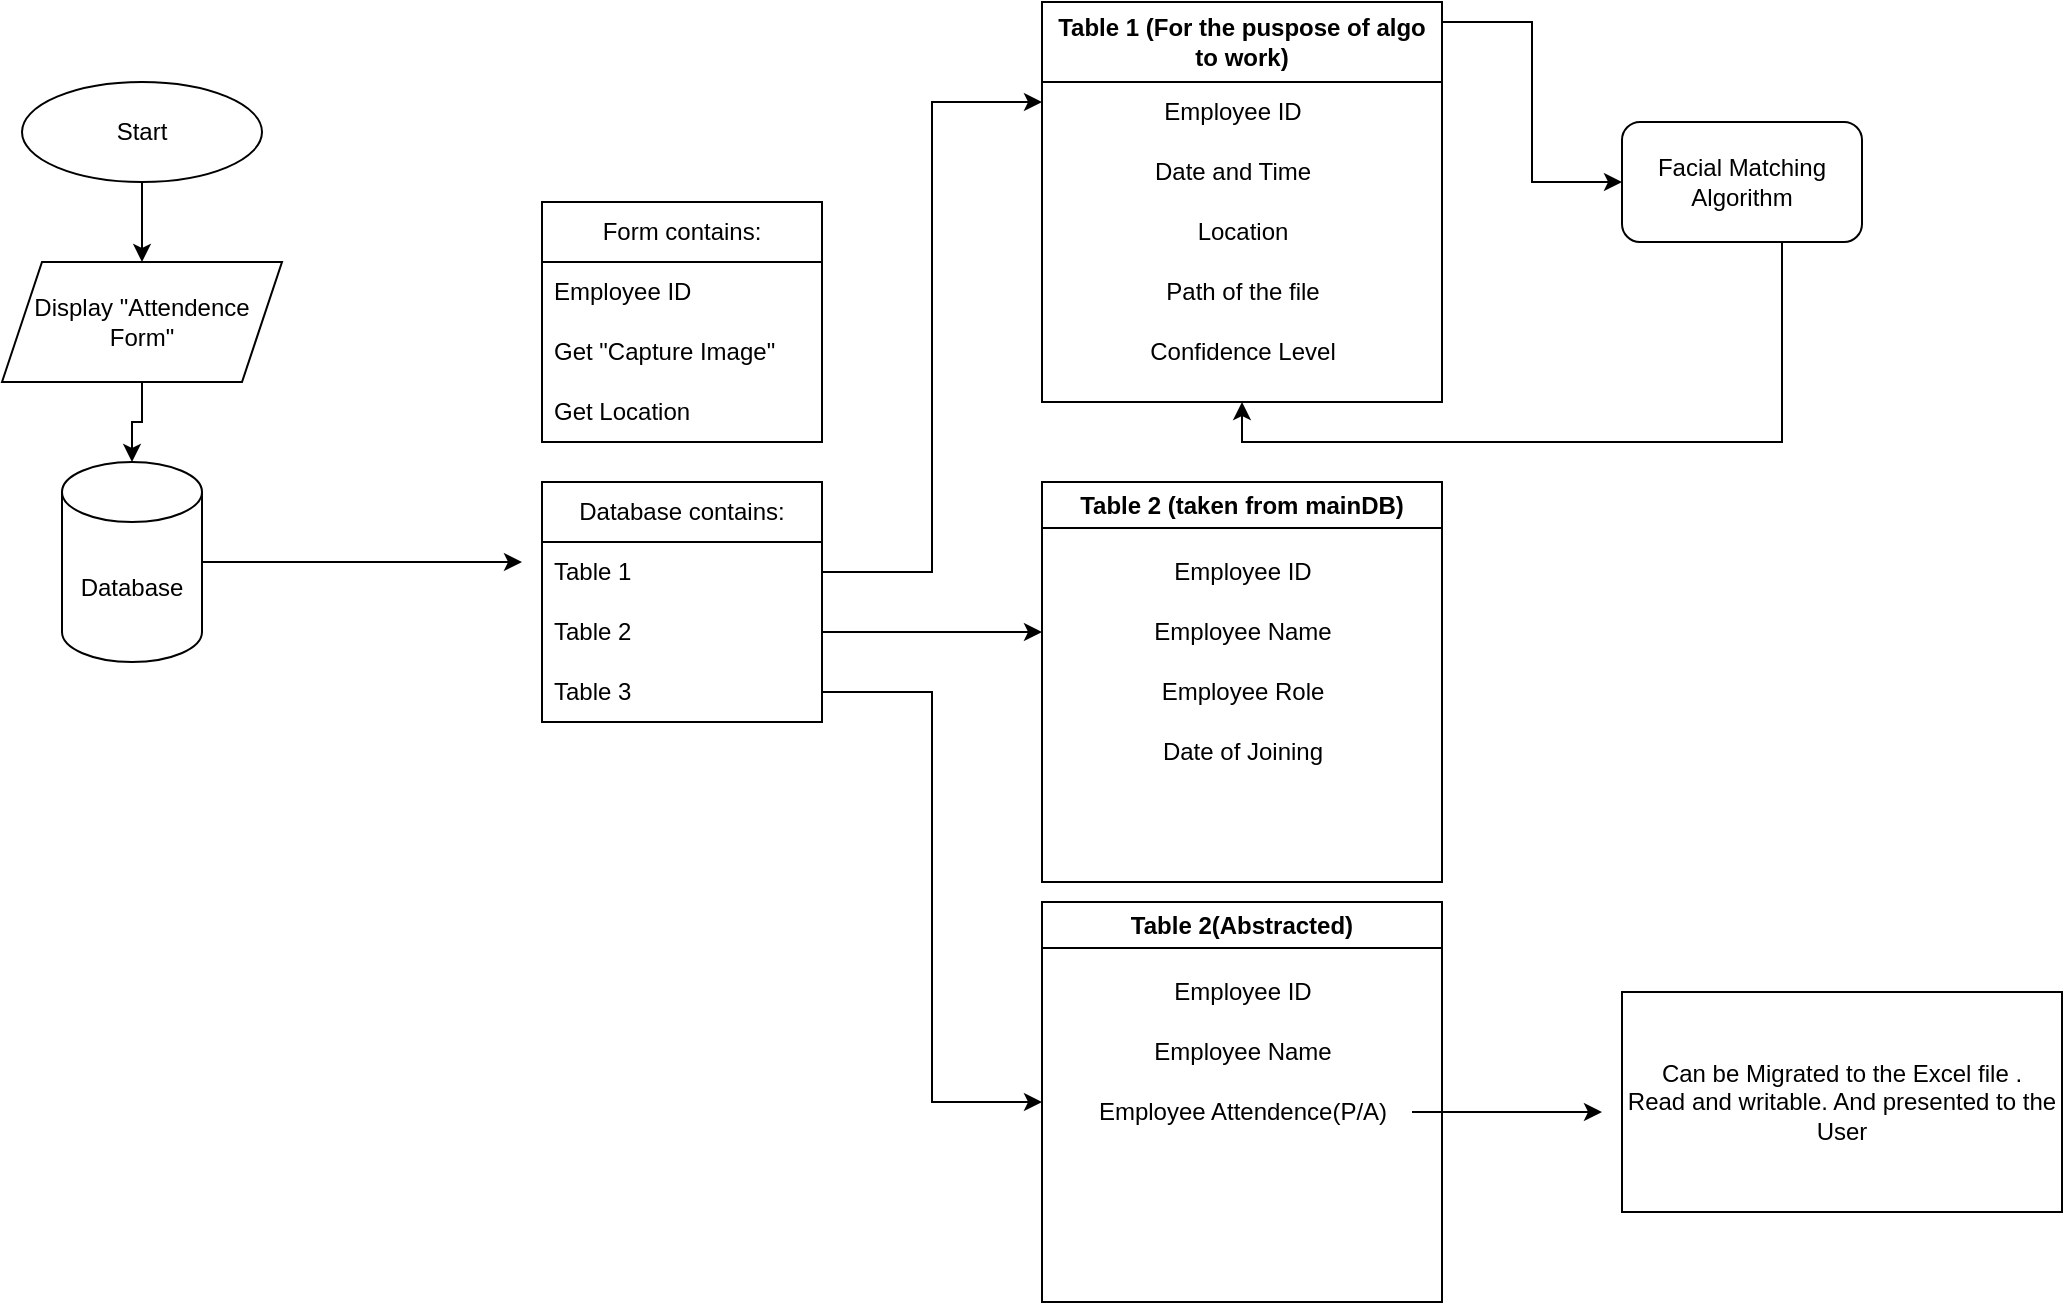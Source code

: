 <mxfile version="21.5.1" type="github">
  <diagram name="Page-1" id="7FnlSLIJNxjqTZnmQ3tL">
    <mxGraphModel dx="1050" dy="581" grid="1" gridSize="10" guides="1" tooltips="1" connect="1" arrows="1" fold="1" page="1" pageScale="1" pageWidth="850" pageHeight="1100" math="0" shadow="0">
      <root>
        <mxCell id="0" />
        <mxCell id="1" parent="0" />
        <mxCell id="50z6huU69BfJ85QdEmk4-47" style="edgeStyle=orthogonalEdgeStyle;rounded=0;orthogonalLoop=1;jettySize=auto;html=1;entryX=0.5;entryY=0;entryDx=0;entryDy=0;" parent="1" source="50z6huU69BfJ85QdEmk4-1" target="50z6huU69BfJ85QdEmk4-3" edge="1">
          <mxGeometry relative="1" as="geometry" />
        </mxCell>
        <mxCell id="50z6huU69BfJ85QdEmk4-1" value="Start" style="ellipse;whiteSpace=wrap;html=1;" parent="1" vertex="1">
          <mxGeometry x="70" y="40" width="120" height="50" as="geometry" />
        </mxCell>
        <mxCell id="50z6huU69BfJ85QdEmk4-49" style="edgeStyle=orthogonalEdgeStyle;rounded=0;orthogonalLoop=1;jettySize=auto;html=1;entryX=0.5;entryY=0;entryDx=0;entryDy=0;entryPerimeter=0;" parent="1" source="50z6huU69BfJ85QdEmk4-3" target="50z6huU69BfJ85QdEmk4-9" edge="1">
          <mxGeometry relative="1" as="geometry" />
        </mxCell>
        <mxCell id="50z6huU69BfJ85QdEmk4-3" value="Display &quot;Attendence Form&quot;" style="shape=parallelogram;perimeter=parallelogramPerimeter;whiteSpace=wrap;html=1;fixedSize=1;" parent="1" vertex="1">
          <mxGeometry x="60" y="130" width="140" height="60" as="geometry" />
        </mxCell>
        <mxCell id="50z6huU69BfJ85QdEmk4-5" value="Form contains:" style="swimlane;fontStyle=0;childLayout=stackLayout;horizontal=1;startSize=30;horizontalStack=0;resizeParent=1;resizeParentMax=0;resizeLast=0;collapsible=1;marginBottom=0;whiteSpace=wrap;html=1;" parent="1" vertex="1">
          <mxGeometry x="330" y="100" width="140" height="120" as="geometry" />
        </mxCell>
        <mxCell id="50z6huU69BfJ85QdEmk4-6" value="Employee ID" style="text;strokeColor=none;fillColor=none;align=left;verticalAlign=middle;spacingLeft=4;spacingRight=4;overflow=hidden;points=[[0,0.5],[1,0.5]];portConstraint=eastwest;rotatable=0;whiteSpace=wrap;html=1;" parent="50z6huU69BfJ85QdEmk4-5" vertex="1">
          <mxGeometry y="30" width="140" height="30" as="geometry" />
        </mxCell>
        <mxCell id="50z6huU69BfJ85QdEmk4-7" value="Get &quot;Capture Image&quot;" style="text;strokeColor=none;fillColor=none;align=left;verticalAlign=middle;spacingLeft=4;spacingRight=4;overflow=hidden;points=[[0,0.5],[1,0.5]];portConstraint=eastwest;rotatable=0;whiteSpace=wrap;html=1;" parent="50z6huU69BfJ85QdEmk4-5" vertex="1">
          <mxGeometry y="60" width="140" height="30" as="geometry" />
        </mxCell>
        <mxCell id="50z6huU69BfJ85QdEmk4-8" value="Get Location" style="text;strokeColor=none;fillColor=none;align=left;verticalAlign=middle;spacingLeft=4;spacingRight=4;overflow=hidden;points=[[0,0.5],[1,0.5]];portConstraint=eastwest;rotatable=0;whiteSpace=wrap;html=1;" parent="50z6huU69BfJ85QdEmk4-5" vertex="1">
          <mxGeometry y="90" width="140" height="30" as="geometry" />
        </mxCell>
        <mxCell id="50z6huU69BfJ85QdEmk4-43" style="edgeStyle=orthogonalEdgeStyle;rounded=0;orthogonalLoop=1;jettySize=auto;html=1;" parent="1" source="50z6huU69BfJ85QdEmk4-9" edge="1">
          <mxGeometry relative="1" as="geometry">
            <mxPoint x="320" y="280" as="targetPoint" />
          </mxGeometry>
        </mxCell>
        <mxCell id="50z6huU69BfJ85QdEmk4-9" value="Database" style="shape=cylinder3;whiteSpace=wrap;html=1;boundedLbl=1;backgroundOutline=1;size=15;" parent="1" vertex="1">
          <mxGeometry x="90" y="230" width="70" height="100" as="geometry" />
        </mxCell>
        <mxCell id="50z6huU69BfJ85QdEmk4-10" value="Database contains:" style="swimlane;fontStyle=0;childLayout=stackLayout;horizontal=1;startSize=30;horizontalStack=0;resizeParent=1;resizeParentMax=0;resizeLast=0;collapsible=1;marginBottom=0;whiteSpace=wrap;html=1;" parent="1" vertex="1">
          <mxGeometry x="330" y="240" width="140" height="120" as="geometry" />
        </mxCell>
        <mxCell id="50z6huU69BfJ85QdEmk4-11" value="Table 1" style="text;strokeColor=none;fillColor=none;align=left;verticalAlign=middle;spacingLeft=4;spacingRight=4;overflow=hidden;points=[[0,0.5],[1,0.5]];portConstraint=eastwest;rotatable=0;whiteSpace=wrap;html=1;" parent="50z6huU69BfJ85QdEmk4-10" vertex="1">
          <mxGeometry y="30" width="140" height="30" as="geometry" />
        </mxCell>
        <mxCell id="50z6huU69BfJ85QdEmk4-40" style="edgeStyle=orthogonalEdgeStyle;rounded=0;orthogonalLoop=1;jettySize=auto;html=1;" parent="50z6huU69BfJ85QdEmk4-10" source="50z6huU69BfJ85QdEmk4-12" edge="1">
          <mxGeometry relative="1" as="geometry">
            <mxPoint x="250" y="75" as="targetPoint" />
          </mxGeometry>
        </mxCell>
        <mxCell id="50z6huU69BfJ85QdEmk4-12" value="Table 2" style="text;strokeColor=none;fillColor=none;align=left;verticalAlign=middle;spacingLeft=4;spacingRight=4;overflow=hidden;points=[[0,0.5],[1,0.5]];portConstraint=eastwest;rotatable=0;whiteSpace=wrap;html=1;" parent="50z6huU69BfJ85QdEmk4-10" vertex="1">
          <mxGeometry y="60" width="140" height="30" as="geometry" />
        </mxCell>
        <mxCell id="50z6huU69BfJ85QdEmk4-13" value="Table 3" style="text;strokeColor=none;fillColor=none;align=left;verticalAlign=middle;spacingLeft=4;spacingRight=4;overflow=hidden;points=[[0,0.5],[1,0.5]];portConstraint=eastwest;rotatable=0;whiteSpace=wrap;html=1;" parent="50z6huU69BfJ85QdEmk4-10" vertex="1">
          <mxGeometry y="90" width="140" height="30" as="geometry" />
        </mxCell>
        <mxCell id="50z6huU69BfJ85QdEmk4-56" style="edgeStyle=orthogonalEdgeStyle;rounded=0;orthogonalLoop=1;jettySize=auto;html=1;" parent="1" source="50z6huU69BfJ85QdEmk4-14" target="50z6huU69BfJ85QdEmk4-50" edge="1">
          <mxGeometry relative="1" as="geometry">
            <Array as="points">
              <mxPoint x="825" y="10" />
              <mxPoint x="825" y="90" />
            </Array>
          </mxGeometry>
        </mxCell>
        <mxCell id="50z6huU69BfJ85QdEmk4-14" value="Table 1 (For the puspose of algo to work)" style="swimlane;whiteSpace=wrap;html=1;startSize=40;" parent="1" vertex="1">
          <mxGeometry x="580" width="200" height="200" as="geometry" />
        </mxCell>
        <mxCell id="50z6huU69BfJ85QdEmk4-17" value="Employee ID" style="text;html=1;align=center;verticalAlign=middle;resizable=0;points=[];autosize=1;strokeColor=none;fillColor=none;" parent="50z6huU69BfJ85QdEmk4-14" vertex="1">
          <mxGeometry x="50" y="40" width="90" height="30" as="geometry" />
        </mxCell>
        <mxCell id="50z6huU69BfJ85QdEmk4-18" value="Date and Time" style="text;html=1;align=center;verticalAlign=middle;resizable=0;points=[];autosize=1;strokeColor=none;fillColor=none;" parent="50z6huU69BfJ85QdEmk4-14" vertex="1">
          <mxGeometry x="45" y="70" width="100" height="30" as="geometry" />
        </mxCell>
        <mxCell id="50z6huU69BfJ85QdEmk4-19" value="Location" style="text;html=1;align=center;verticalAlign=middle;resizable=0;points=[];autosize=1;strokeColor=none;fillColor=none;" parent="50z6huU69BfJ85QdEmk4-14" vertex="1">
          <mxGeometry x="65" y="100" width="70" height="30" as="geometry" />
        </mxCell>
        <mxCell id="50z6huU69BfJ85QdEmk4-20" value="Path of the file" style="text;html=1;align=center;verticalAlign=middle;resizable=0;points=[];autosize=1;strokeColor=none;fillColor=none;" parent="50z6huU69BfJ85QdEmk4-14" vertex="1">
          <mxGeometry x="50" y="130" width="100" height="30" as="geometry" />
        </mxCell>
        <mxCell id="50z6huU69BfJ85QdEmk4-23" value="Confidence Level" style="text;html=1;align=center;verticalAlign=middle;resizable=0;points=[];autosize=1;strokeColor=none;fillColor=none;" parent="50z6huU69BfJ85QdEmk4-14" vertex="1">
          <mxGeometry x="40" y="160" width="120" height="30" as="geometry" />
        </mxCell>
        <mxCell id="50z6huU69BfJ85QdEmk4-15" value="Table 2 (taken from mainDB)" style="swimlane;whiteSpace=wrap;html=1;" parent="1" vertex="1">
          <mxGeometry x="580" y="240" width="200" height="200" as="geometry" />
        </mxCell>
        <mxCell id="50z6huU69BfJ85QdEmk4-29" value="Employee ID" style="text;html=1;align=center;verticalAlign=middle;resizable=0;points=[];autosize=1;strokeColor=none;fillColor=none;" parent="50z6huU69BfJ85QdEmk4-15" vertex="1">
          <mxGeometry x="55" y="30" width="90" height="30" as="geometry" />
        </mxCell>
        <mxCell id="50z6huU69BfJ85QdEmk4-30" value="Employee Name" style="text;html=1;align=center;verticalAlign=middle;resizable=0;points=[];autosize=1;strokeColor=none;fillColor=none;" parent="50z6huU69BfJ85QdEmk4-15" vertex="1">
          <mxGeometry x="45" y="60" width="110" height="30" as="geometry" />
        </mxCell>
        <mxCell id="50z6huU69BfJ85QdEmk4-31" value="Employee Role" style="text;html=1;align=center;verticalAlign=middle;resizable=0;points=[];autosize=1;strokeColor=none;fillColor=none;" parent="50z6huU69BfJ85QdEmk4-15" vertex="1">
          <mxGeometry x="50" y="90" width="100" height="30" as="geometry" />
        </mxCell>
        <mxCell id="50z6huU69BfJ85QdEmk4-32" value="Date of Joining" style="text;html=1;align=center;verticalAlign=middle;resizable=0;points=[];autosize=1;strokeColor=none;fillColor=none;" parent="50z6huU69BfJ85QdEmk4-15" vertex="1">
          <mxGeometry x="50" y="120" width="100" height="30" as="geometry" />
        </mxCell>
        <mxCell id="50z6huU69BfJ85QdEmk4-16" value="Table 2(Abstracted)" style="swimlane;whiteSpace=wrap;html=1;" parent="1" vertex="1">
          <mxGeometry x="580" y="450" width="200" height="200" as="geometry" />
        </mxCell>
        <mxCell id="50z6huU69BfJ85QdEmk4-33" value="Employee ID" style="text;html=1;align=center;verticalAlign=middle;resizable=0;points=[];autosize=1;strokeColor=none;fillColor=none;" parent="50z6huU69BfJ85QdEmk4-16" vertex="1">
          <mxGeometry x="55" y="30" width="90" height="30" as="geometry" />
        </mxCell>
        <mxCell id="50z6huU69BfJ85QdEmk4-34" value="Employee Name" style="text;html=1;align=center;verticalAlign=middle;resizable=0;points=[];autosize=1;strokeColor=none;fillColor=none;" parent="50z6huU69BfJ85QdEmk4-16" vertex="1">
          <mxGeometry x="45" y="60" width="110" height="30" as="geometry" />
        </mxCell>
        <mxCell id="50z6huU69BfJ85QdEmk4-55" style="edgeStyle=orthogonalEdgeStyle;rounded=0;orthogonalLoop=1;jettySize=auto;html=1;" parent="50z6huU69BfJ85QdEmk4-16" source="50z6huU69BfJ85QdEmk4-35" edge="1">
          <mxGeometry relative="1" as="geometry">
            <mxPoint x="280" y="105" as="targetPoint" />
          </mxGeometry>
        </mxCell>
        <mxCell id="50z6huU69BfJ85QdEmk4-35" value="Employee Attendence(P/A)" style="text;html=1;align=center;verticalAlign=middle;resizable=0;points=[];autosize=1;strokeColor=none;fillColor=none;" parent="50z6huU69BfJ85QdEmk4-16" vertex="1">
          <mxGeometry x="15" y="90" width="170" height="30" as="geometry" />
        </mxCell>
        <mxCell id="50z6huU69BfJ85QdEmk4-36" style="edgeStyle=orthogonalEdgeStyle;rounded=0;orthogonalLoop=1;jettySize=auto;html=1;entryX=0;entryY=0.25;entryDx=0;entryDy=0;" parent="1" source="50z6huU69BfJ85QdEmk4-11" target="50z6huU69BfJ85QdEmk4-14" edge="1">
          <mxGeometry relative="1" as="geometry" />
        </mxCell>
        <mxCell id="50z6huU69BfJ85QdEmk4-42" style="edgeStyle=orthogonalEdgeStyle;rounded=0;orthogonalLoop=1;jettySize=auto;html=1;entryX=0;entryY=0.5;entryDx=0;entryDy=0;" parent="1" source="50z6huU69BfJ85QdEmk4-13" target="50z6huU69BfJ85QdEmk4-16" edge="1">
          <mxGeometry relative="1" as="geometry" />
        </mxCell>
        <mxCell id="50z6huU69BfJ85QdEmk4-44" value="Can be Migrated to the Excel file .&lt;br&gt;Read and writable. And presented to the User" style="rounded=0;whiteSpace=wrap;html=1;" parent="1" vertex="1">
          <mxGeometry x="870" y="495" width="220" height="110" as="geometry" />
        </mxCell>
        <mxCell id="50z6huU69BfJ85QdEmk4-53" style="edgeStyle=orthogonalEdgeStyle;rounded=0;orthogonalLoop=1;jettySize=auto;html=1;entryX=0.5;entryY=1;entryDx=0;entryDy=0;" parent="1" source="50z6huU69BfJ85QdEmk4-50" target="50z6huU69BfJ85QdEmk4-14" edge="1">
          <mxGeometry relative="1" as="geometry">
            <Array as="points">
              <mxPoint x="950" y="220" />
              <mxPoint x="680" y="220" />
            </Array>
          </mxGeometry>
        </mxCell>
        <mxCell id="50z6huU69BfJ85QdEmk4-50" value="Facial Matching Algorithm" style="rounded=1;whiteSpace=wrap;html=1;" parent="1" vertex="1">
          <mxGeometry x="870" y="60" width="120" height="60" as="geometry" />
        </mxCell>
      </root>
    </mxGraphModel>
  </diagram>
</mxfile>
